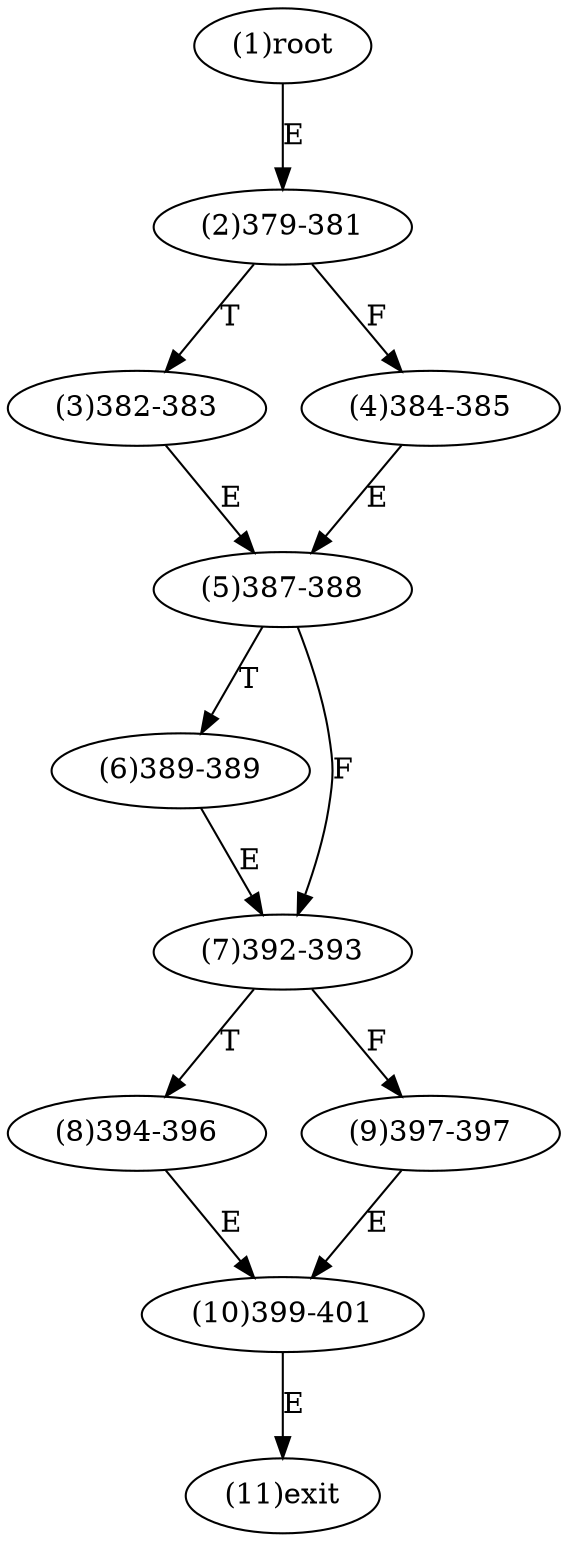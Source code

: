 digraph "" { 
1[ label="(1)root"];
2[ label="(2)379-381"];
3[ label="(3)382-383"];
4[ label="(4)384-385"];
5[ label="(5)387-388"];
6[ label="(6)389-389"];
7[ label="(7)392-393"];
8[ label="(8)394-396"];
9[ label="(9)397-397"];
10[ label="(10)399-401"];
11[ label="(11)exit"];
1->2[ label="E"];
2->4[ label="F"];
2->3[ label="T"];
3->5[ label="E"];
4->5[ label="E"];
5->7[ label="F"];
5->6[ label="T"];
6->7[ label="E"];
7->9[ label="F"];
7->8[ label="T"];
8->10[ label="E"];
9->10[ label="E"];
10->11[ label="E"];
}